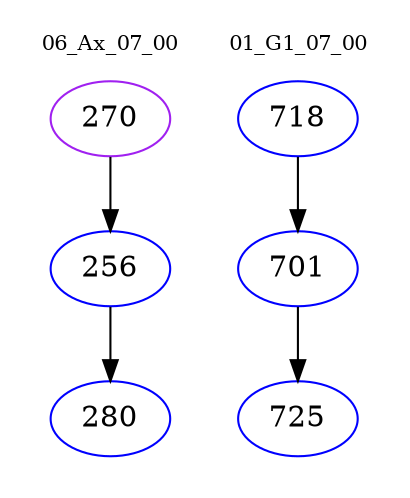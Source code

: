 digraph{
subgraph cluster_0 {
color = white
label = "06_Ax_07_00";
fontsize=10;
T0_270 [label="270", color="purple"]
T0_270 -> T0_256 [color="black"]
T0_256 [label="256", color="blue"]
T0_256 -> T0_280 [color="black"]
T0_280 [label="280", color="blue"]
}
subgraph cluster_1 {
color = white
label = "01_G1_07_00";
fontsize=10;
T1_718 [label="718", color="blue"]
T1_718 -> T1_701 [color="black"]
T1_701 [label="701", color="blue"]
T1_701 -> T1_725 [color="black"]
T1_725 [label="725", color="blue"]
}
}
